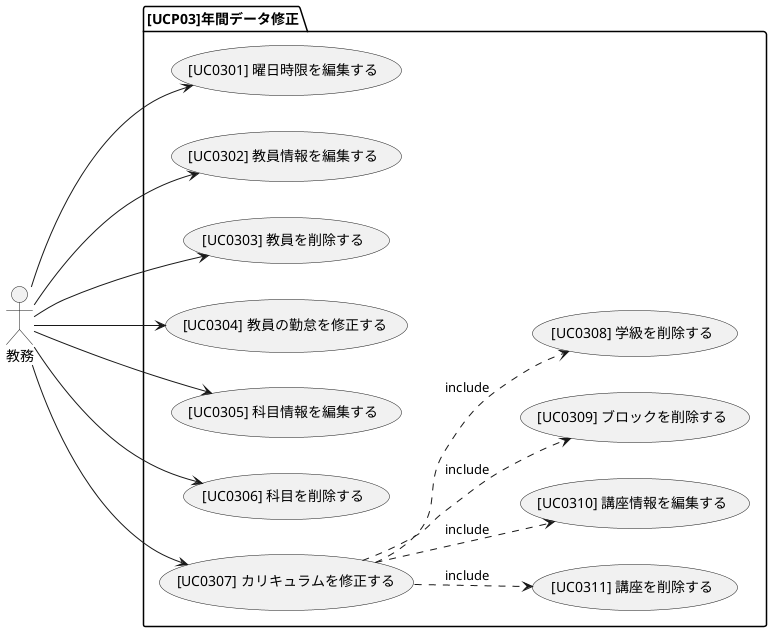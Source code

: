 @startuml usecase diagram
left to right direction

:教務:

    package [UCP03]年間データ修正 {
        教務--->([UC0301] 曜日時限を編集する)
        教務--->([UC0302] 教員情報を編集する)
        教務--->([UC0303] 教員を削除する)
        教務--->([UC0304] 教員の勤怠を修正する)
        教務--->([UC0305] 科目情報を編集する)
        教務--->([UC0306] 科目を削除する)
        教務--->([UC0307] カリキュラムを修正する)

        ([UC0307] カリキュラムを修正する) ..> ([UC0311] 講座を削除する) : include
        ([UC0307] カリキュラムを修正する) ..> ([UC0310] 講座情報を編集する) : include
        ([UC0307] カリキュラムを修正する) ..> ([UC0309] ブロックを削除する) : include
        ([UC0307] カリキュラムを修正する) ..> ([UC0308] 学級を削除する) : include 
    }

@enduml
